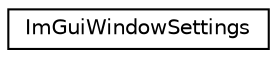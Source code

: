 digraph "Graphical Class Hierarchy"
{
  edge [fontname="Helvetica",fontsize="10",labelfontname="Helvetica",labelfontsize="10"];
  node [fontname="Helvetica",fontsize="10",shape=record];
  rankdir="LR";
  Node0 [label="ImGuiWindowSettings",height=0.2,width=0.4,color="black", fillcolor="white", style="filled",URL="$structImGuiWindowSettings.html"];
}
